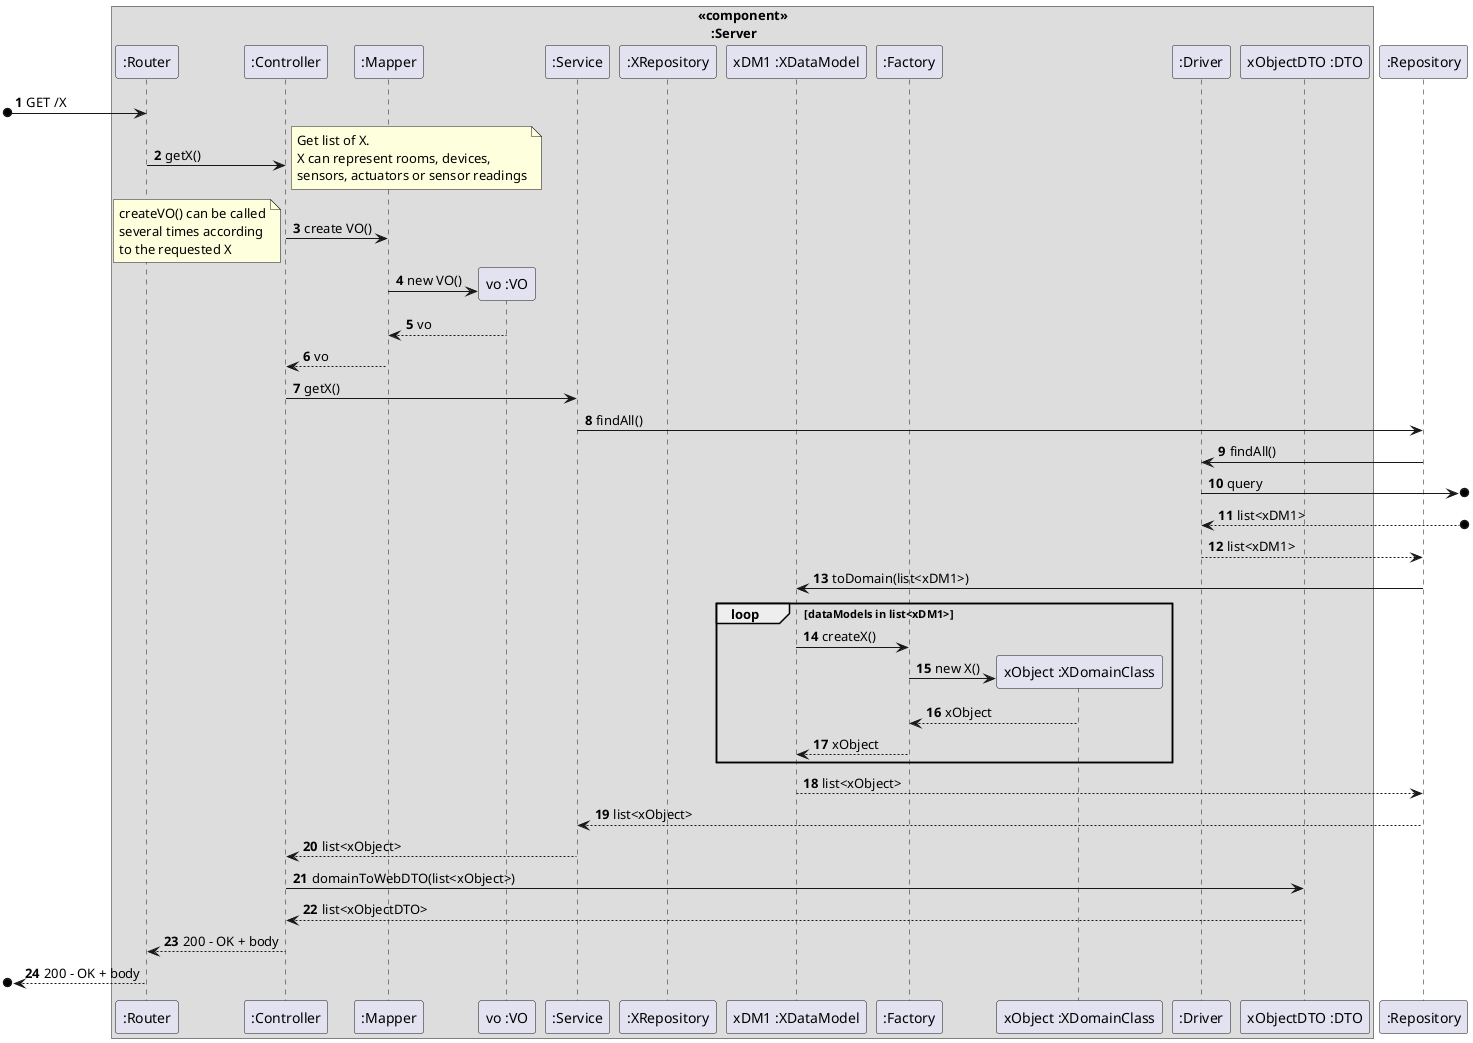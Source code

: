 @startuml
'https://plantuml.com/sequence-diagram

autonumber

box "SmartHome"
    box " <<component>> \n     :Server"
        participant ":Router"
        participant ":Controller"
        participant ":Mapper"
        participant "vo :VO"
        participant ":Service"
        participant ":XRepository"
        participant "xDM1 :XDataModel"
        participant ":Factory"
        participant "xObject :XDomainClass"
        participant ":Driver"
        participant "xObjectDTO :DTO"
    endbox
end box


[o-> ":Router": GET /X
":Router" -> ":Controller": getX()
note right
  Get list of X.
  X can represent rooms, devices,
  sensors, actuators or sensor readings
end note

":Controller" -> ":Mapper" : create VO()
note left
  createVO() can be called
  several times according
  to the requested X
end note
":Mapper" -> "vo :VO" **:  new VO()
":Mapper" <-- "vo :VO": vo
":Mapper" --> ":Controller": vo

":Controller" -> ":Service": getX()
":Service" -> ":Repository": findAll()
":Repository" -> ":Driver" : findAll()
":Driver" ->o] : query
":Driver" <--o] : list<xDM1>
":Driver" --> ":Repository" :  list<xDM1>
":Repository" -> "xDM1 :XDataModel" : toDomain(list<xDM1>)
loop dataModels in list<xDM1>
"xDM1 :XDataModel" -> ":Factory" : createX()
":Factory" -> "xObject :XDomainClass" **: new X()
"xObject :XDomainClass" --> ":Factory" : xObject
":Factory" --> "xDM1 :XDataModel" : xObject
end
"xDM1 :XDataModel" --> ":Repository" : list<xObject>

":Repository" --> ":Service": list<xObject>
":Service" --> ":Controller": list<xObject>
":Controller" -> "xObjectDTO :DTO": domainToWebDTO(list<xObject>)
"xObjectDTO :DTO" --> ":Controller" :list<xObjectDTO>
":Controller" --> ":Router":  200 - OK + body
[o<--":Router":  200 - OK + body



@enduml